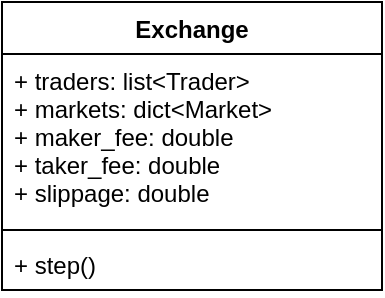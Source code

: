 <mxfile version="13.0.3" type="device"><diagram id="tGzQBfHU2RV2St4uwUKt" name="Page-1"><mxGraphModel dx="808" dy="484" grid="1" gridSize="10" guides="1" tooltips="1" connect="1" arrows="1" fold="1" page="1" pageScale="1" pageWidth="450" pageHeight="800" math="0" shadow="0"><root><mxCell id="0"/><mxCell id="1" parent="0"/><mxCell id="8hp5Bti8Ylm1ykUjSK2J-1" value="Exchange&#10;" style="swimlane;fontStyle=1;align=center;verticalAlign=top;childLayout=stackLayout;horizontal=1;startSize=26;horizontalStack=0;resizeParent=1;resizeParentMax=0;resizeLast=0;collapsible=1;marginBottom=0;" vertex="1" parent="1"><mxGeometry x="35" y="40" width="190" height="144" as="geometry"/></mxCell><mxCell id="8hp5Bti8Ylm1ykUjSK2J-2" value="+ traders: list&lt;Trader&gt;&#10;+ markets: dict&lt;Market&gt;&#10;+ maker_fee: double&#10;+ taker_fee: double&#10;+ slippage: double&#10;&#10;" style="text;strokeColor=none;fillColor=none;align=left;verticalAlign=top;spacingLeft=4;spacingRight=4;overflow=hidden;rotatable=0;points=[[0,0.5],[1,0.5]];portConstraint=eastwest;" vertex="1" parent="8hp5Bti8Ylm1ykUjSK2J-1"><mxGeometry y="26" width="190" height="84" as="geometry"/></mxCell><mxCell id="8hp5Bti8Ylm1ykUjSK2J-3" value="" style="line;strokeWidth=1;fillColor=none;align=left;verticalAlign=middle;spacingTop=-1;spacingLeft=3;spacingRight=3;rotatable=0;labelPosition=right;points=[];portConstraint=eastwest;" vertex="1" parent="8hp5Bti8Ylm1ykUjSK2J-1"><mxGeometry y="110" width="190" height="8" as="geometry"/></mxCell><mxCell id="8hp5Bti8Ylm1ykUjSK2J-4" value="+ step()" style="text;strokeColor=none;fillColor=none;align=left;verticalAlign=top;spacingLeft=4;spacingRight=4;overflow=hidden;rotatable=0;points=[[0,0.5],[1,0.5]];portConstraint=eastwest;" vertex="1" parent="8hp5Bti8Ylm1ykUjSK2J-1"><mxGeometry y="118" width="190" height="26" as="geometry"/></mxCell></root></mxGraphModel></diagram></mxfile>
